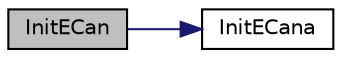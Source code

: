 digraph "InitECan"
{
  edge [fontname="Helvetica",fontsize="10",labelfontname="Helvetica",labelfontsize="10"];
  node [fontname="Helvetica",fontsize="10",shape=record];
  rankdir="LR";
  Node1 [label="InitECan",height=0.2,width=0.4,color="black", fillcolor="grey75", style="filled", fontcolor="black"];
  Node1 -> Node2 [color="midnightblue",fontsize="10",style="solid",fontname="Helvetica"];
  Node2 [label="InitECana",height=0.2,width=0.4,color="black", fillcolor="white", style="filled",URL="$_d_s_p2833x___e_can_8c.html#a6efb4636cfbc2ba80bd34594e4914fea"];
}
